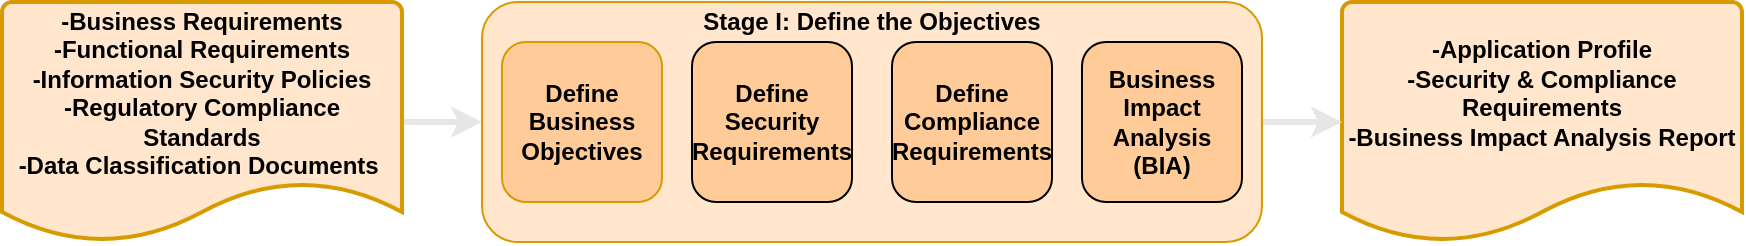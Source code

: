 <mxfile version="20.0.4" type="device" pages="7"><diagram id="W6qAUvQT96WH2ON43zUh" name="1-Objectives"><mxGraphModel dx="1917" dy="717" grid="1" gridSize="10" guides="1" tooltips="1" connect="1" arrows="1" fold="1" page="1" pageScale="1" pageWidth="850" pageHeight="1100" math="0" shadow="0"><root><mxCell id="0"/><mxCell id="1" parent="0"/><mxCell id="u-4C2tUDL4ccT02kp-qd-12" style="edgeStyle=orthogonalEdgeStyle;rounded=0;orthogonalLoop=1;jettySize=auto;html=1;entryX=0;entryY=0.5;entryDx=0;entryDy=0;strokeColor=#E6E6E6;strokeWidth=3;" edge="1" parent="1" source="u-4C2tUDL4ccT02kp-qd-1" target="u-4C2tUDL4ccT02kp-qd-4"><mxGeometry relative="1" as="geometry"/></mxCell><mxCell id="u-4C2tUDL4ccT02kp-qd-1" value="&lt;b&gt;-Business Requirements&lt;br&gt;-Functional Requirements&lt;br&gt;-Information Security Policies&lt;br&gt;-Regulatory Compliance Standards&lt;br&gt;-Data Classification Documents&amp;nbsp;&lt;br&gt;&lt;br&gt;&lt;br&gt;&lt;/b&gt;" style="strokeWidth=2;html=1;shape=mxgraph.flowchart.document2;whiteSpace=wrap;size=0.25;fillColor=#ffe6cc;strokeColor=#d79b00;" vertex="1" parent="1"><mxGeometry x="-10" y="41" width="200" height="120" as="geometry"/></mxCell><mxCell id="u-4C2tUDL4ccT02kp-qd-3" value="&lt;b&gt;-Application Profile&lt;br&gt;-Security &amp;amp; Compliance Requirements&lt;br&gt;-Business Impact Analysis Report&lt;br&gt;&lt;br&gt;&lt;br&gt;&lt;/b&gt;" style="strokeWidth=2;html=1;shape=mxgraph.flowchart.document2;whiteSpace=wrap;size=0.25;fillColor=#ffe6cc;strokeColor=#d79b00;" vertex="1" parent="1"><mxGeometry x="660" y="41" width="200" height="120" as="geometry"/></mxCell><mxCell id="u-4C2tUDL4ccT02kp-qd-13" style="edgeStyle=orthogonalEdgeStyle;rounded=0;orthogonalLoop=1;jettySize=auto;html=1;exitX=1;exitY=0.5;exitDx=0;exitDy=0;entryX=0;entryY=0.5;entryDx=0;entryDy=0;entryPerimeter=0;strokeColor=#E6E6E6;strokeWidth=3;" edge="1" parent="1" source="u-4C2tUDL4ccT02kp-qd-4" target="u-4C2tUDL4ccT02kp-qd-3"><mxGeometry relative="1" as="geometry"/></mxCell><mxCell id="u-4C2tUDL4ccT02kp-qd-4" value="&lt;b&gt;Stage I: Define the Objectives&lt;br&gt;&lt;/b&gt;&lt;br&gt;&lt;br&gt;&lt;br&gt;&lt;br&gt;&lt;br&gt;&lt;br&gt;&lt;br&gt;" style="rounded=1;whiteSpace=wrap;html=1;fillColor=#ffe6cc;strokeColor=#d79b00;" vertex="1" parent="1"><mxGeometry x="230" y="41" width="390" height="120" as="geometry"/></mxCell><mxCell id="u-4C2tUDL4ccT02kp-qd-5" value="&lt;b&gt;Define Security Requirements&lt;/b&gt;" style="rounded=1;whiteSpace=wrap;html=1;fillColor=#FFCC99;" vertex="1" parent="1"><mxGeometry x="335" y="61" width="80" height="80" as="geometry"/></mxCell><mxCell id="u-4C2tUDL4ccT02kp-qd-9" value="&lt;b&gt;Define Business Objectives&lt;/b&gt;" style="rounded=1;whiteSpace=wrap;html=1;fillColor=#FFCC99;strokeColor=#d79b00;" vertex="1" parent="1"><mxGeometry x="240" y="61" width="80" height="80" as="geometry"/></mxCell><mxCell id="u-4C2tUDL4ccT02kp-qd-10" value="&lt;b&gt;Define Compliance Requirements&lt;/b&gt;" style="rounded=1;whiteSpace=wrap;html=1;fillColor=#FFCC99;" vertex="1" parent="1"><mxGeometry x="435" y="61" width="80" height="80" as="geometry"/></mxCell><mxCell id="u-4C2tUDL4ccT02kp-qd-11" value="&lt;b&gt;Business Impact Analysis (BIA)&lt;/b&gt;" style="rounded=1;whiteSpace=wrap;html=1;fillColor=#FFCC99;" vertex="1" parent="1"><mxGeometry x="530" y="61" width="80" height="80" as="geometry"/></mxCell></root></mxGraphModel></diagram><diagram id="8sr1_VJ0nvsox2EyYWsA" name="2-Scope"><mxGraphModel dx="1917" dy="717" grid="1" gridSize="10" guides="1" tooltips="1" connect="1" arrows="1" fold="1" page="1" pageScale="1" pageWidth="850" pageHeight="1100" math="0" shadow="0"><root><mxCell id="0"/><mxCell id="1" parent="0"/><mxCell id="E3OtWBiD7qjCPUfLpVZl-1" style="edgeStyle=orthogonalEdgeStyle;rounded=0;orthogonalLoop=1;jettySize=auto;html=1;entryX=0;entryY=0.5;entryDx=0;entryDy=0;fillColor=#f5f5f5;strokeColor=#E6E6E6;strokeWidth=3;" edge="1" parent="1" source="E3OtWBiD7qjCPUfLpVZl-2" target="E3OtWBiD7qjCPUfLpVZl-5"><mxGeometry relative="1" as="geometry"/></mxCell><mxCell id="E3OtWBiD7qjCPUfLpVZl-2" value="&lt;b&gt;-High Level Design Documents&lt;br&gt;-Network Diagrams&lt;br&gt;-Logical/Physical Architecture Diagrams&lt;br&gt;-Software/Technical Specifications&lt;br&gt;&lt;br&gt;&lt;br&gt;&lt;/b&gt;" style="strokeWidth=2;html=1;shape=mxgraph.flowchart.document2;whiteSpace=wrap;size=0.25;fillColor=#f5f5f5;fontColor=#333333;strokeColor=#666666;" vertex="1" parent="1"><mxGeometry x="-10" y="41" width="200" height="120" as="geometry"/></mxCell><mxCell id="E3OtWBiD7qjCPUfLpVZl-3" value="&lt;b&gt;-List of all Protocols and Data&lt;br&gt;-List of Hosts &amp;amp; Servers (w/ softare &amp;amp; dependencies)&lt;br&gt;-List of Network Devices/Appliances&lt;br&gt;&lt;br&gt;&lt;br&gt;&lt;/b&gt;" style="strokeWidth=2;html=1;shape=mxgraph.flowchart.document2;whiteSpace=wrap;size=0.25;fillColor=#f5f5f5;fontColor=#333333;strokeColor=#666666;" vertex="1" parent="1"><mxGeometry x="660" y="41" width="200" height="120" as="geometry"/></mxCell><mxCell id="E3OtWBiD7qjCPUfLpVZl-4" style="edgeStyle=orthogonalEdgeStyle;rounded=0;orthogonalLoop=1;jettySize=auto;html=1;exitX=1;exitY=0.5;exitDx=0;exitDy=0;entryX=0;entryY=0.5;entryDx=0;entryDy=0;entryPerimeter=0;fillColor=#f5f5f5;strokeColor=#E6E6E6;strokeWidth=3;" edge="1" parent="1" source="E3OtWBiD7qjCPUfLpVZl-5" target="E3OtWBiD7qjCPUfLpVZl-3"><mxGeometry relative="1" as="geometry"/></mxCell><mxCell id="E3OtWBiD7qjCPUfLpVZl-5" value="&lt;b&gt;Stage II: Define the&amp;nbsp;Technical Scope&lt;br&gt;&lt;/b&gt;&lt;br&gt;&lt;br&gt;&lt;br&gt;&lt;br&gt;&lt;br&gt;&lt;br&gt;&lt;br&gt;" style="rounded=1;whiteSpace=wrap;html=1;fillColor=#f5f5f5;fontColor=#333333;strokeColor=#666666;" vertex="1" parent="1"><mxGeometry x="230" y="41" width="390" height="120" as="geometry"/></mxCell><mxCell id="E3OtWBiD7qjCPUfLpVZl-6" value="&lt;b&gt;Identify Application Dependencies (&lt;i&gt;Network&lt;/i&gt;)&lt;/b&gt;" style="rounded=1;whiteSpace=wrap;html=1;fillColor=#E6E6E6;" vertex="1" parent="1"><mxGeometry x="335" y="61" width="80" height="80" as="geometry"/></mxCell><mxCell id="E3OtWBiD7qjCPUfLpVZl-7" value="&lt;b&gt;Identify Application Boundaries&lt;/b&gt;" style="rounded=1;whiteSpace=wrap;html=1;fillColor=#E6E6E6;" vertex="1" parent="1"><mxGeometry x="240" y="61" width="80" height="80" as="geometry"/></mxCell><mxCell id="E3OtWBiD7qjCPUfLpVZl-8" value="&lt;b&gt;Identify Application Dependencies (&lt;i&gt;Infra&lt;/i&gt;)&lt;/b&gt;" style="rounded=1;whiteSpace=wrap;html=1;fillColor=#E6E6E6;" vertex="1" parent="1"><mxGeometry x="435" y="61" width="80" height="80" as="geometry"/></mxCell><mxCell id="E3OtWBiD7qjCPUfLpVZl-9" value="&lt;b&gt;Identify Application Dependencies (&lt;i&gt;Software&lt;/i&gt;)&lt;/b&gt;" style="rounded=1;whiteSpace=wrap;html=1;fillColor=#E6E6E6;" vertex="1" parent="1"><mxGeometry x="530" y="61" width="80" height="80" as="geometry"/></mxCell></root></mxGraphModel></diagram><diagram id="XUsK3Ayn-HYQp-0gLfuN" name="3-Decomposition"><mxGraphModel dx="1917" dy="717" grid="1" gridSize="10" guides="1" tooltips="1" connect="1" arrows="1" fold="1" page="1" pageScale="1" pageWidth="850" pageHeight="1100" math="0" shadow="0"><root><mxCell id="0"/><mxCell id="1" parent="0"/><mxCell id="K_T7aSwm7UhQ6BtXXzKS-1" style="edgeStyle=orthogonalEdgeStyle;rounded=0;orthogonalLoop=1;jettySize=auto;html=1;entryX=0;entryY=0.5;entryDx=0;entryDy=0;strokeColor=#E6E6E6;strokeWidth=3;" edge="1" parent="1" source="K_T7aSwm7UhQ6BtXXzKS-2" target="K_T7aSwm7UhQ6BtXXzKS-5"><mxGeometry relative="1" as="geometry"/></mxCell><mxCell id="K_T7aSwm7UhQ6BtXXzKS-2" value="&lt;b&gt;-Architecture Diagrams&lt;br&gt;-Design Documents&lt;br&gt;-Use Cases&lt;br&gt;-Users, Roles and Permissions&lt;br&gt;-Network Diagrams&lt;br&gt;&lt;/b&gt;&lt;br&gt;&lt;br&gt;" style="strokeWidth=2;html=1;shape=mxgraph.flowchart.document2;whiteSpace=wrap;size=0.25;fillColor=#fff2cc;strokeColor=#d6b656;" vertex="1" parent="1"><mxGeometry x="-10" y="41" width="200" height="120" as="geometry"/></mxCell><mxCell id="K_T7aSwm7UhQ6BtXXzKS-3" value="&lt;b&gt;-Data Flow Diagrams&lt;br&gt;-Access Control Matrix&lt;br&gt;-Lists of Assets including Data and Data Sources&lt;br&gt;-Mapping of Use Cases&lt;br&gt;-Controls Analysis Table&lt;br&gt;&lt;br&gt;&lt;br&gt;&lt;/b&gt;" style="strokeWidth=2;html=1;shape=mxgraph.flowchart.document2;whiteSpace=wrap;size=0.25;fillColor=#fff2cc;strokeColor=#d6b656;" vertex="1" parent="1"><mxGeometry x="660" y="41" width="200" height="120" as="geometry"/></mxCell><mxCell id="K_T7aSwm7UhQ6BtXXzKS-4" style="edgeStyle=orthogonalEdgeStyle;rounded=0;orthogonalLoop=1;jettySize=auto;html=1;exitX=1;exitY=0.5;exitDx=0;exitDy=0;entryX=0;entryY=0.5;entryDx=0;entryDy=0;entryPerimeter=0;strokeColor=#E6E6E6;strokeWidth=3;" edge="1" parent="1" source="K_T7aSwm7UhQ6BtXXzKS-5" target="K_T7aSwm7UhQ6BtXXzKS-3"><mxGeometry relative="1" as="geometry"/></mxCell><mxCell id="K_T7aSwm7UhQ6BtXXzKS-5" value="&lt;b&gt;Stage III: Decompose the Application&lt;br&gt;&lt;/b&gt;&lt;br&gt;&lt;br&gt;&lt;br&gt;&lt;br&gt;&lt;br&gt;&lt;br&gt;&lt;br&gt;" style="rounded=1;whiteSpace=wrap;html=1;fillColor=#fff2cc;strokeColor=#d6b656;" vertex="1" parent="1"><mxGeometry x="230" y="41" width="390" height="120" as="geometry"/></mxCell><mxCell id="K_T7aSwm7UhQ6BtXXzKS-6" value="&lt;b&gt;Identify Users/Actors and their Roles / Permissions&lt;/b&gt;" style="rounded=1;whiteSpace=wrap;html=1;fillColor=#FFFFCC;" vertex="1" parent="1"><mxGeometry x="335" y="61" width="80" height="80" as="geometry"/></mxCell><mxCell id="K_T7aSwm7UhQ6BtXXzKS-7" value="&lt;b&gt;Data Flow Diagramming (DFD)&lt;/b&gt;" style="rounded=1;whiteSpace=wrap;html=1;fillColor=#FFFFCC;" vertex="1" parent="1"><mxGeometry x="240" y="61" width="80" height="80" as="geometry"/></mxCell><mxCell id="K_T7aSwm7UhQ6BtXXzKS-8" value="&lt;b&gt;Identify Assets, Data, Services, Hardware and Software&lt;/b&gt;" style="rounded=1;whiteSpace=wrap;html=1;fillColor=#FFFFCC;" vertex="1" parent="1"><mxGeometry x="435" y="61" width="80" height="80" as="geometry"/></mxCell><mxCell id="K_T7aSwm7UhQ6BtXXzKS-9" value="&lt;b&gt;Controls Analysis&lt;/b&gt;" style="rounded=1;whiteSpace=wrap;html=1;fillColor=#FFFFCC;" vertex="1" parent="1"><mxGeometry x="530" y="61" width="80" height="80" as="geometry"/></mxCell></root></mxGraphModel></diagram><diagram id="8sv_OqrSz9PZZLWxzrOd" name="4-Threat Analysis"><mxGraphModel dx="1917" dy="717" grid="1" gridSize="10" guides="1" tooltips="1" connect="1" arrows="1" fold="1" page="1" pageScale="1" pageWidth="850" pageHeight="1100" math="0" shadow="0"><root><mxCell id="0"/><mxCell id="1" parent="0"/><mxCell id="2d4l-THeqQNmWL4d9VeP-1" style="edgeStyle=orthogonalEdgeStyle;rounded=0;orthogonalLoop=1;jettySize=auto;html=1;entryX=0;entryY=0.5;entryDx=0;entryDy=0;strokeColor=#E6E6E6;strokeWidth=3;" edge="1" parent="1" source="2d4l-THeqQNmWL4d9VeP-2" target="2d4l-THeqQNmWL4d9VeP-5"><mxGeometry relative="1" as="geometry"/></mxCell><mxCell id="2d4l-THeqQNmWL4d9VeP-2" value="&lt;b&gt;-Threat Agents and Motives&lt;br&gt;-Security Incident Reports&lt;br&gt;-Application &amp;amp; Server (SIEM) Logs*&lt;br&gt;-Threat Intel (CTI) Reports&lt;br&gt;&lt;br&gt;&lt;/b&gt;&lt;br&gt;" style="strokeWidth=2;html=1;shape=mxgraph.flowchart.document2;whiteSpace=wrap;size=0.25;fillColor=#dae8fc;strokeColor=#6c8ebf;" vertex="1" parent="1"><mxGeometry x="-10" y="41" width="200" height="120" as="geometry"/></mxCell><mxCell id="2d4l-THeqQNmWL4d9VeP-3" value="&lt;b&gt;-Attack Scenarios&lt;br&gt;-List of Threat Agents and Attacks&lt;br&gt;-Correlation of CTI to Attack Scenarios&lt;br&gt;&lt;br&gt;&lt;br&gt;&lt;/b&gt;" style="strokeWidth=2;html=1;shape=mxgraph.flowchart.document2;whiteSpace=wrap;size=0.25;fillColor=#dae8fc;strokeColor=#6c8ebf;" vertex="1" parent="1"><mxGeometry x="660" y="41" width="200" height="120" as="geometry"/></mxCell><mxCell id="2d4l-THeqQNmWL4d9VeP-4" style="edgeStyle=orthogonalEdgeStyle;rounded=0;orthogonalLoop=1;jettySize=auto;html=1;exitX=1;exitY=0.5;exitDx=0;exitDy=0;entryX=0;entryY=0.5;entryDx=0;entryDy=0;entryPerimeter=0;strokeColor=#E6E6E6;strokeWidth=3;" edge="1" parent="1" source="2d4l-THeqQNmWL4d9VeP-5" target="2d4l-THeqQNmWL4d9VeP-3"><mxGeometry relative="1" as="geometry"/></mxCell><mxCell id="2d4l-THeqQNmWL4d9VeP-5" value="&lt;b&gt;Stage IV: Threat Analysis&lt;br&gt;&lt;/b&gt;&lt;br&gt;&lt;br&gt;&lt;br&gt;&lt;br&gt;&lt;br&gt;&lt;br&gt;&lt;br&gt;" style="rounded=1;whiteSpace=wrap;html=1;fillColor=#dae8fc;strokeColor=#6c8ebf;" vertex="1" parent="1"><mxGeometry x="230" y="41" width="390" height="120" as="geometry"/></mxCell><mxCell id="2d4l-THeqQNmWL4d9VeP-6" value="&lt;b&gt;Analyze Incidents&lt;/b&gt;" style="rounded=1;whiteSpace=wrap;html=1;fillColor=#99CCFF;" vertex="1" parent="1"><mxGeometry x="335" y="61" width="80" height="80" as="geometry"/></mxCell><mxCell id="2d4l-THeqQNmWL4d9VeP-7" value="&lt;b&gt;Analyze Probabilistic Attack Scenarios&lt;/b&gt;" style="rounded=1;whiteSpace=wrap;html=1;fillColor=#99CCFF;" vertex="1" parent="1"><mxGeometry x="240" y="61" width="80" height="80" as="geometry"/></mxCell><mxCell id="2d4l-THeqQNmWL4d9VeP-8" value="&lt;b&gt;Regression Analysis on Security Events&lt;/b&gt;" style="rounded=1;whiteSpace=wrap;html=1;fillColor=#99CCFF;" vertex="1" parent="1"><mxGeometry x="435" y="61" width="80" height="80" as="geometry"/></mxCell><mxCell id="2d4l-THeqQNmWL4d9VeP-9" value="&lt;b&gt;Threat Intel Correlation and Analytics&lt;/b&gt;" style="rounded=1;whiteSpace=wrap;html=1;fillColor=#99CCFF;" vertex="1" parent="1"><mxGeometry x="530" y="61" width="80" height="80" as="geometry"/></mxCell></root></mxGraphModel></diagram><diagram id="2VgaJEZYhaNvobYW2pZJ" name="5-Vuln Analysis"><mxGraphModel dx="1917" dy="717" grid="1" gridSize="10" guides="1" tooltips="1" connect="1" arrows="1" fold="1" page="1" pageScale="1" pageWidth="850" pageHeight="1100" math="0" shadow="0"><root><mxCell id="0"/><mxCell id="1" parent="0"/><mxCell id="IbT4BqvWIH_5uTLTS3oc-1" style="edgeStyle=orthogonalEdgeStyle;rounded=0;orthogonalLoop=1;jettySize=auto;html=1;entryX=0;entryY=0.5;entryDx=0;entryDy=0;strokeColor=#E6E6E6;strokeWidth=3;" edge="1" parent="1" source="IbT4BqvWIH_5uTLTS3oc-2" target="IbT4BqvWIH_5uTLTS3oc-5"><mxGeometry relative="1" as="geometry"/></mxCell><mxCell id="IbT4BqvWIH_5uTLTS3oc-2" value="&lt;b&gt;-Library of Threat Trees&lt;br&gt;-Attack Scenarios (from &lt;i&gt;Stage IV&lt;/i&gt;)&lt;br&gt;-Vuln Assessment Reports&lt;br&gt;-Vuln Enum Standards (e.g. CVE)&lt;br&gt;-Vuln Scoring Standards (e.g. CVSS)&lt;br&gt;&lt;br&gt;&lt;br&gt;&lt;/b&gt;" style="strokeWidth=2;html=1;shape=mxgraph.flowchart.document2;whiteSpace=wrap;size=0.25;fillColor=#d5e8d4;strokeColor=#82b366;" vertex="1" parent="1"><mxGeometry x="-10" y="41" width="200" height="120" as="geometry"/></mxCell><mxCell id="IbT4BqvWIH_5uTLTS3oc-3" value="&lt;b&gt;-Threat Trees w/ Routed Vulnerability Paths&lt;br&gt;-Enumeration of Vulns using CVE&lt;br&gt;-Scoring of Vulns using CVSS&lt;br&gt;-List of Threats-Attacks-Vulns-Assets&lt;br&gt;&lt;br&gt;&lt;/b&gt;&lt;br&gt;" style="strokeWidth=2;html=1;shape=mxgraph.flowchart.document2;whiteSpace=wrap;size=0.25;fillColor=#d5e8d4;strokeColor=#82b366;" vertex="1" parent="1"><mxGeometry x="660" y="41" width="200" height="120" as="geometry"/></mxCell><mxCell id="IbT4BqvWIH_5uTLTS3oc-4" style="edgeStyle=orthogonalEdgeStyle;rounded=0;orthogonalLoop=1;jettySize=auto;html=1;exitX=1;exitY=0.5;exitDx=0;exitDy=0;entryX=0;entryY=0.5;entryDx=0;entryDy=0;entryPerimeter=0;strokeColor=#E6E6E6;strokeWidth=3;" edge="1" parent="1" source="IbT4BqvWIH_5uTLTS3oc-5" target="IbT4BqvWIH_5uTLTS3oc-3"><mxGeometry relative="1" as="geometry"/></mxCell><mxCell id="IbT4BqvWIH_5uTLTS3oc-5" value="&lt;b&gt;&lt;br&gt;Stage V: Vulnerabilities &amp;amp; Weaknesses Analysis&lt;/b&gt;&lt;br&gt;&lt;br&gt;&lt;br&gt;&lt;br&gt;&lt;br&gt;&lt;br&gt;&lt;br&gt;&lt;br&gt;&lt;br&gt;" style="rounded=1;whiteSpace=wrap;html=1;fillColor=#d5e8d4;strokeColor=#82b366;" vertex="1" parent="1"><mxGeometry x="230" y="41" width="390" height="120" as="geometry"/></mxCell><mxCell id="IbT4BqvWIH_5uTLTS3oc-6" value="&lt;b&gt;Map Threat to Vulnerabilities using Threat Trees&lt;/b&gt;" style="rounded=1;whiteSpace=wrap;html=1;fillColor=#CCFFCC;" vertex="1" parent="1"><mxGeometry x="335" y="61" width="80" height="80" as="geometry"/></mxCell><mxCell id="IbT4BqvWIH_5uTLTS3oc-7" value="&lt;b&gt;Correlate &amp;nbsp;Vulnerabilities to Application Assets&lt;/b&gt;" style="rounded=1;whiteSpace=wrap;html=1;fillColor=#CCFFCC;" vertex="1" parent="1"><mxGeometry x="240" y="61" width="80" height="80" as="geometry"/></mxCell><mxCell id="IbT4BqvWIH_5uTLTS3oc-8" value="&lt;b&gt;Design Flaw Analysis w/ Use and Abuse Cases&lt;/b&gt;" style="rounded=1;whiteSpace=wrap;html=1;fillColor=#CCFFCC;" vertex="1" parent="1"><mxGeometry x="435" y="61" width="80" height="80" as="geometry"/></mxCell><mxCell id="IbT4BqvWIH_5uTLTS3oc-9" value="&lt;b&gt;Enumerate and Score Vulnerabilities&lt;/b&gt;" style="rounded=1;whiteSpace=wrap;html=1;fillColor=#CCFFCC;" vertex="1" parent="1"><mxGeometry x="530" y="61" width="80" height="80" as="geometry"/></mxCell></root></mxGraphModel></diagram><diagram id="uSpszTQAEfAAgyyDfoC7" name="6-Attack Modeling"><mxGraphModel dx="1852" dy="717" grid="1" gridSize="10" guides="1" tooltips="1" connect="1" arrows="1" fold="1" page="1" pageScale="1" pageWidth="850" pageHeight="1100" math="0" shadow="0"><root><mxCell id="0"/><mxCell id="1" parent="0"/><mxCell id="Fv3-oCI7OTKRuHicQ5BA-1" style="edgeStyle=orthogonalEdgeStyle;rounded=0;orthogonalLoop=1;jettySize=auto;html=1;entryX=0;entryY=0.5;entryDx=0;entryDy=0;strokeColor=#E6E6E6;strokeWidth=3;" edge="1" parent="1" source="Fv3-oCI7OTKRuHicQ5BA-2" target="Fv3-oCI7OTKRuHicQ5BA-5"><mxGeometry relative="1" as="geometry"/></mxCell><mxCell id="Fv3-oCI7OTKRuHicQ5BA-2" value="&lt;b&gt;-Technical Scope (from &lt;i&gt;Stage II&lt;/i&gt;)&lt;br&gt;-Decomposition (from &lt;i&gt;Stage III&lt;/i&gt;)&lt;br&gt;-Attack Libraries&lt;br&gt;-List of Threats-Attacks-Vulns-Assets (from &lt;i&gt;Stage V&lt;/i&gt;)&lt;br&gt;&lt;br&gt;&lt;br&gt;&lt;/b&gt;" style="strokeWidth=2;html=1;shape=mxgraph.flowchart.document2;whiteSpace=wrap;size=0.25;fillColor=#f8cecc;strokeColor=#b85450;" vertex="1" parent="1"><mxGeometry x="-10" y="41" width="200" height="120" as="geometry"/></mxCell><mxCell id="Fv3-oCI7OTKRuHicQ5BA-3" value="&lt;b&gt;-Application Attack Surface&lt;br&gt;-Attack Trees w/ Attack Scenarios&lt;br&gt;-Attack Tree Mapping to Vulns&lt;br&gt;-List of Possible Attack Paths/Vectors&lt;br&gt;&lt;br&gt;&lt;br&gt;&lt;/b&gt;" style="strokeWidth=2;html=1;shape=mxgraph.flowchart.document2;whiteSpace=wrap;size=0.25;fillColor=#f8cecc;strokeColor=#b85450;" vertex="1" parent="1"><mxGeometry x="660" y="41" width="200" height="120" as="geometry"/></mxCell><mxCell id="Fv3-oCI7OTKRuHicQ5BA-4" style="edgeStyle=orthogonalEdgeStyle;rounded=0;orthogonalLoop=1;jettySize=auto;html=1;exitX=1;exitY=0.5;exitDx=0;exitDy=0;entryX=0;entryY=0.5;entryDx=0;entryDy=0;entryPerimeter=0;strokeColor=#E6E6E6;strokeWidth=3;" edge="1" parent="1" source="Fv3-oCI7OTKRuHicQ5BA-5" target="Fv3-oCI7OTKRuHicQ5BA-3"><mxGeometry relative="1" as="geometry"/></mxCell><mxCell id="Fv3-oCI7OTKRuHicQ5BA-5" value="&lt;b&gt;Stage VI: Attack Modeling&lt;br&gt;&lt;/b&gt;&lt;br&gt;&lt;br&gt;&lt;br&gt;&lt;br&gt;&lt;br&gt;&lt;br&gt;&lt;br&gt;" style="rounded=1;whiteSpace=wrap;html=1;fillColor=#f8cecc;strokeColor=#b85450;" vertex="1" parent="1"><mxGeometry x="230" y="41" width="390" height="120" as="geometry"/></mxCell><mxCell id="Fv3-oCI7OTKRuHicQ5BA-6" value="&lt;b&gt;Derive Attack Trees for Threats and Assets&lt;/b&gt;" style="rounded=1;whiteSpace=wrap;html=1;fillColor=#FF9999;" vertex="1" parent="1"><mxGeometry x="335" y="61" width="80" height="80" as="geometry"/></mxCell><mxCell id="Fv3-oCI7OTKRuHicQ5BA-7" value="&lt;b&gt;Attack Surface Analysis&lt;/b&gt;" style="rounded=1;whiteSpace=wrap;html=1;fillColor=#FF9999;" vertex="1" parent="1"><mxGeometry x="240" y="61" width="80" height="80" as="geometry"/></mxCell><mxCell id="Fv3-oCI7OTKRuHicQ5BA-8" value="&lt;b&gt;Attack Library Management&lt;/b&gt;" style="rounded=1;whiteSpace=wrap;html=1;fillColor=#FF9999;" vertex="1" parent="1"><mxGeometry x="435" y="61" width="80" height="80" as="geometry"/></mxCell><mxCell id="Fv3-oCI7OTKRuHicQ5BA-9" value="&lt;b&gt;Identify Exploits and Attack Paths using Attack Trees&lt;/b&gt;" style="rounded=1;whiteSpace=wrap;html=1;fillColor=#FF9999;" vertex="1" parent="1"><mxGeometry x="530" y="61" width="80" height="80" as="geometry"/></mxCell></root></mxGraphModel></diagram><diagram id="pceUmF1I_6AxxLovA3sE" name="7-Risk Analysis"><mxGraphModel dx="1917" dy="717" grid="1" gridSize="10" guides="1" tooltips="1" connect="1" arrows="1" fold="1" page="1" pageScale="1" pageWidth="850" pageHeight="1100" math="0" shadow="0"><root><mxCell id="0"/><mxCell id="1" parent="0"/><mxCell id="yRDgZ0CTvViF6Vhyl_My-1" style="edgeStyle=orthogonalEdgeStyle;rounded=0;orthogonalLoop=1;jettySize=auto;html=1;entryX=0;entryY=0.5;entryDx=0;entryDy=0;strokeColor=#E6E6E6;strokeWidth=3;" edge="1" parent="1" source="yRDgZ0CTvViF6Vhyl_My-2" target="yRDgZ0CTvViF6Vhyl_My-5"><mxGeometry relative="1" as="geometry"/></mxCell><mxCell id="yRDgZ0CTvViF6Vhyl_My-2" value="&lt;b&gt;-Preliminary BIA (from Stage I)&lt;br&gt;-Technical Scope (from Stage II)&lt;br&gt;-Decomposition (from Stage III)&lt;br&gt;-Threat Analysis (from Stage IV)&lt;br&gt;-Vuln Analysis (from Stage V)&lt;br&gt;-Attack Analysis (from Stage VI)&lt;br&gt;&lt;/b&gt;&lt;br&gt;&lt;br&gt;" style="strokeWidth=2;html=1;shape=mxgraph.flowchart.document2;whiteSpace=wrap;size=0.25;fillColor=#e1d5e7;strokeColor=#9673a6;" vertex="1" parent="1"><mxGeometry x="-10" y="41" width="200" height="120" as="geometry"/></mxCell><mxCell id="yRDgZ0CTvViF6Vhyl_My-3" value="&lt;b&gt;-Application Risk Profile&lt;br&gt;-Quantitative &amp;amp; Qualitative Risk Report&lt;br&gt;-Threat Matrix&lt;br&gt;-Risk Mitigation Strategy &amp;amp; Risk Treatments&lt;br&gt;&lt;/b&gt;&lt;br&gt;&lt;br&gt;" style="strokeWidth=2;html=1;shape=mxgraph.flowchart.document2;whiteSpace=wrap;size=0.25;fillColor=#e1d5e7;strokeColor=#9673a6;" vertex="1" parent="1"><mxGeometry x="660" y="41" width="200" height="120" as="geometry"/></mxCell><mxCell id="yRDgZ0CTvViF6Vhyl_My-4" style="edgeStyle=orthogonalEdgeStyle;rounded=0;orthogonalLoop=1;jettySize=auto;html=1;exitX=1;exitY=0.5;exitDx=0;exitDy=0;entryX=0;entryY=0.5;entryDx=0;entryDy=0;entryPerimeter=0;strokeColor=#E6E6E6;strokeWidth=3;" edge="1" parent="1" source="yRDgZ0CTvViF6Vhyl_My-5" target="yRDgZ0CTvViF6Vhyl_My-3"><mxGeometry relative="1" as="geometry"/></mxCell><mxCell id="yRDgZ0CTvViF6Vhyl_My-5" value="&lt;b&gt;Stage VII: Risk &amp;amp; Impact Analysis&lt;br&gt;&lt;br&gt;&lt;br&gt;&lt;br&gt;&lt;br&gt;&lt;br&gt;&lt;br&gt;&lt;br&gt;&lt;/b&gt;" style="rounded=1;whiteSpace=wrap;html=1;fillColor=#e1d5e7;strokeColor=#9673a6;" vertex="1" parent="1"><mxGeometry x="230" y="41" width="390" height="120" as="geometry"/></mxCell><mxCell id="yRDgZ0CTvViF6Vhyl_My-6" value="&lt;b&gt;Identify Gaps in Security Controls&lt;/b&gt;" style="rounded=1;whiteSpace=wrap;html=1;gradientColor=none;fillColor=#E5CCFF;" vertex="1" parent="1"><mxGeometry x="335" y="61" width="80" height="80" as="geometry"/></mxCell><mxCell id="yRDgZ0CTvViF6Vhyl_My-7" value="&lt;b&gt;Qualify and Quantify Business Impacts&lt;/b&gt;" style="rounded=1;whiteSpace=wrap;html=1;gradientColor=none;fillColor=#E5CCFF;" vertex="1" parent="1"><mxGeometry x="240" y="61" width="80" height="80" as="geometry"/></mxCell><mxCell id="yRDgZ0CTvViF6Vhyl_My-8" value="&lt;b&gt;Calculate Residual Risks&lt;/b&gt;" style="rounded=1;whiteSpace=wrap;html=1;gradientColor=none;fillColor=#E5CCFF;" vertex="1" parent="1"><mxGeometry x="435" y="61" width="80" height="80" as="geometry"/></mxCell><mxCell id="yRDgZ0CTvViF6Vhyl_My-9" value="&lt;b&gt;Identify Risk Mitigation Strategies / Counter-&lt;br&gt;measures&lt;br&gt;&lt;/b&gt;" style="rounded=1;whiteSpace=wrap;html=1;gradientColor=none;fillColor=#E5CCFF;" vertex="1" parent="1"><mxGeometry x="530" y="61" width="80" height="80" as="geometry"/></mxCell></root></mxGraphModel></diagram></mxfile>
